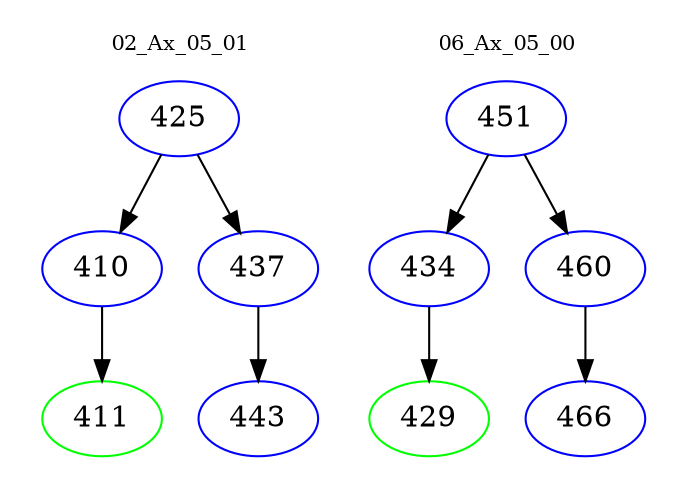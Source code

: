 digraph{
subgraph cluster_0 {
color = white
label = "02_Ax_05_01";
fontsize=10;
T0_425 [label="425", color="blue"]
T0_425 -> T0_410 [color="black"]
T0_410 [label="410", color="blue"]
T0_410 -> T0_411 [color="black"]
T0_411 [label="411", color="green"]
T0_425 -> T0_437 [color="black"]
T0_437 [label="437", color="blue"]
T0_437 -> T0_443 [color="black"]
T0_443 [label="443", color="blue"]
}
subgraph cluster_1 {
color = white
label = "06_Ax_05_00";
fontsize=10;
T1_451 [label="451", color="blue"]
T1_451 -> T1_434 [color="black"]
T1_434 [label="434", color="blue"]
T1_434 -> T1_429 [color="black"]
T1_429 [label="429", color="green"]
T1_451 -> T1_460 [color="black"]
T1_460 [label="460", color="blue"]
T1_460 -> T1_466 [color="black"]
T1_466 [label="466", color="blue"]
}
}
